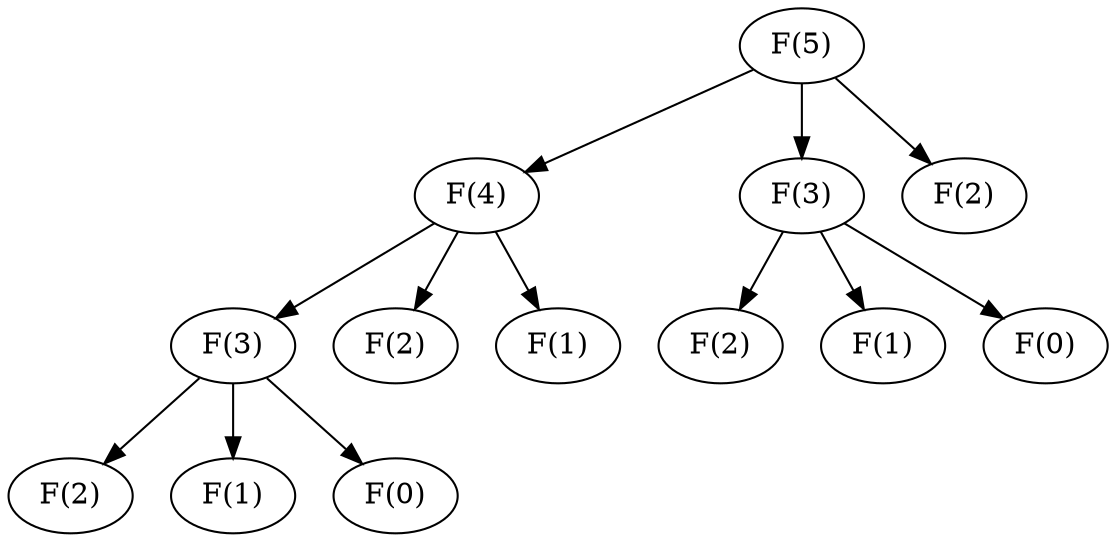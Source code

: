  digraph {
   0 [label="F(5)"]
   
   1 [label="F(4)"]
   2 [label="F(3)"]
   3 [label="F(2)"]

   4 [label="F(3)"]
   5 [label="F(2)"]
   6 [label="F(1)"]

   7 [label="F(2)"]
   8 [label="F(1)"]
   9 [label="F(0)"]

   10 [label="F(2)"]
   11 [label="F(1)"]
   12 [label="F(0)"]

   0 -> 1
   0 -> 2
   0 -> 3

   1 -> 4
   1 -> 5
   1 -> 6

   4 -> 7
   4 -> 8
   4 -> 9

   2 -> 10
   2 -> 11
   2 -> 12
 }